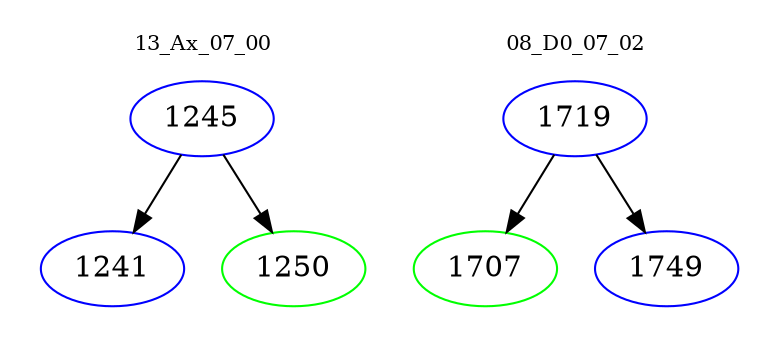 digraph{
subgraph cluster_0 {
color = white
label = "13_Ax_07_00";
fontsize=10;
T0_1245 [label="1245", color="blue"]
T0_1245 -> T0_1241 [color="black"]
T0_1241 [label="1241", color="blue"]
T0_1245 -> T0_1250 [color="black"]
T0_1250 [label="1250", color="green"]
}
subgraph cluster_1 {
color = white
label = "08_D0_07_02";
fontsize=10;
T1_1719 [label="1719", color="blue"]
T1_1719 -> T1_1707 [color="black"]
T1_1707 [label="1707", color="green"]
T1_1719 -> T1_1749 [color="black"]
T1_1749 [label="1749", color="blue"]
}
}
